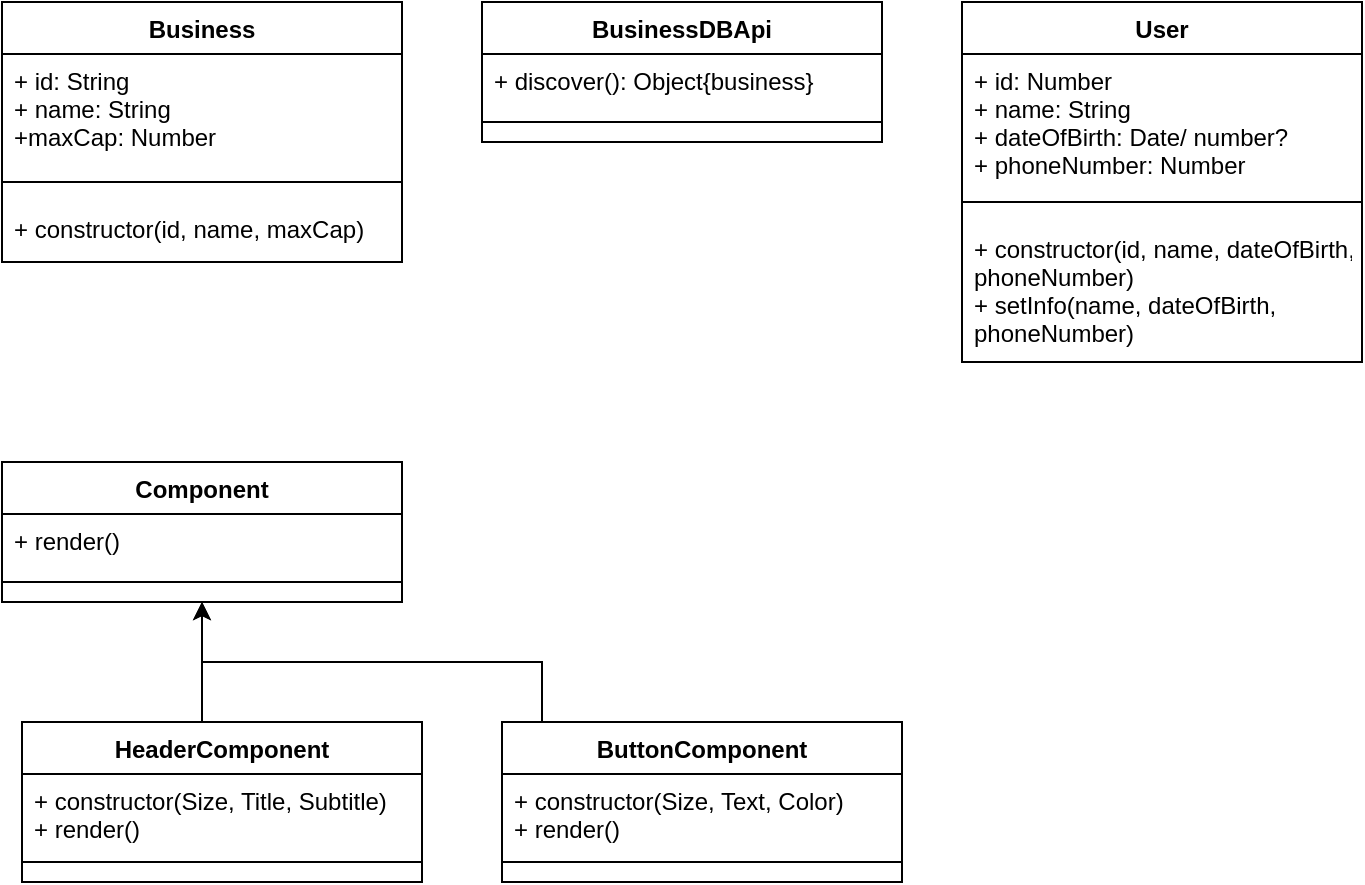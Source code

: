 <mxfile version="14.0.5" type="device"><diagram id="C5RBs43oDa-KdzZeNtuy" name="Page-1"><mxGraphModel dx="981" dy="548" grid="1" gridSize="10" guides="1" tooltips="1" connect="1" arrows="1" fold="1" page="1" pageScale="1" pageWidth="827" pageHeight="1169" math="0" shadow="0"><root><mxCell id="WIyWlLk6GJQsqaUBKTNV-0"/><mxCell id="WIyWlLk6GJQsqaUBKTNV-1" parent="WIyWlLk6GJQsqaUBKTNV-0"/><mxCell id="3pwNaLpEj1R-Tds2Ixx5-5" value="Business" style="swimlane;fontStyle=1;align=center;verticalAlign=top;childLayout=stackLayout;horizontal=1;startSize=26;horizontalStack=0;resizeParent=1;resizeParentMax=0;resizeLast=0;collapsible=1;marginBottom=0;" vertex="1" parent="WIyWlLk6GJQsqaUBKTNV-1"><mxGeometry x="40" y="30" width="200" height="130" as="geometry"/></mxCell><mxCell id="3pwNaLpEj1R-Tds2Ixx5-6" value="+ id: String&#10;+ name: String&#10;+maxCap: Number" style="text;strokeColor=none;fillColor=none;align=left;verticalAlign=top;spacingLeft=4;spacingRight=4;overflow=hidden;rotatable=0;points=[[0,0.5],[1,0.5]];portConstraint=eastwest;" vertex="1" parent="3pwNaLpEj1R-Tds2Ixx5-5"><mxGeometry y="26" width="200" height="54" as="geometry"/></mxCell><mxCell id="3pwNaLpEj1R-Tds2Ixx5-7" value="" style="line;strokeWidth=1;fillColor=none;align=left;verticalAlign=middle;spacingTop=-1;spacingLeft=3;spacingRight=3;rotatable=0;labelPosition=right;points=[];portConstraint=eastwest;" vertex="1" parent="3pwNaLpEj1R-Tds2Ixx5-5"><mxGeometry y="80" width="200" height="20" as="geometry"/></mxCell><mxCell id="3pwNaLpEj1R-Tds2Ixx5-8" value="+ constructor(id, name, maxCap)" style="text;strokeColor=none;fillColor=none;align=left;verticalAlign=top;spacingLeft=4;spacingRight=4;overflow=hidden;rotatable=0;points=[[0,0.5],[1,0.5]];portConstraint=eastwest;" vertex="1" parent="3pwNaLpEj1R-Tds2Ixx5-5"><mxGeometry y="100" width="200" height="30" as="geometry"/></mxCell><mxCell id="3pwNaLpEj1R-Tds2Ixx5-9" value="BusinessDBApi" style="swimlane;fontStyle=1;align=center;verticalAlign=top;childLayout=stackLayout;horizontal=1;startSize=26;horizontalStack=0;resizeParent=1;resizeParentMax=0;resizeLast=0;collapsible=1;marginBottom=0;" vertex="1" parent="WIyWlLk6GJQsqaUBKTNV-1"><mxGeometry x="280" y="30" width="200" height="70" as="geometry"/></mxCell><mxCell id="3pwNaLpEj1R-Tds2Ixx5-10" value="+ discover(): Object{business}" style="text;strokeColor=none;fillColor=none;align=left;verticalAlign=top;spacingLeft=4;spacingRight=4;overflow=hidden;rotatable=0;points=[[0,0.5],[1,0.5]];portConstraint=eastwest;" vertex="1" parent="3pwNaLpEj1R-Tds2Ixx5-9"><mxGeometry y="26" width="200" height="24" as="geometry"/></mxCell><mxCell id="3pwNaLpEj1R-Tds2Ixx5-11" value="" style="line;strokeWidth=1;fillColor=none;align=left;verticalAlign=middle;spacingTop=-1;spacingLeft=3;spacingRight=3;rotatable=0;labelPosition=right;points=[];portConstraint=eastwest;" vertex="1" parent="3pwNaLpEj1R-Tds2Ixx5-9"><mxGeometry y="50" width="200" height="20" as="geometry"/></mxCell><mxCell id="3pwNaLpEj1R-Tds2Ixx5-13" value="Component" style="swimlane;fontStyle=1;align=center;verticalAlign=top;childLayout=stackLayout;horizontal=1;startSize=26;horizontalStack=0;resizeParent=1;resizeParentMax=0;resizeLast=0;collapsible=1;marginBottom=0;" vertex="1" parent="WIyWlLk6GJQsqaUBKTNV-1"><mxGeometry x="40" y="260" width="200" height="70" as="geometry"/></mxCell><mxCell id="3pwNaLpEj1R-Tds2Ixx5-14" value="+ render()" style="text;strokeColor=none;fillColor=none;align=left;verticalAlign=top;spacingLeft=4;spacingRight=4;overflow=hidden;rotatable=0;points=[[0,0.5],[1,0.5]];portConstraint=eastwest;" vertex="1" parent="3pwNaLpEj1R-Tds2Ixx5-13"><mxGeometry y="26" width="200" height="24" as="geometry"/></mxCell><mxCell id="3pwNaLpEj1R-Tds2Ixx5-15" value="" style="line;strokeWidth=1;fillColor=none;align=left;verticalAlign=middle;spacingTop=-1;spacingLeft=3;spacingRight=3;rotatable=0;labelPosition=right;points=[];portConstraint=eastwest;" vertex="1" parent="3pwNaLpEj1R-Tds2Ixx5-13"><mxGeometry y="50" width="200" height="20" as="geometry"/></mxCell><mxCell id="3pwNaLpEj1R-Tds2Ixx5-19" style="edgeStyle=orthogonalEdgeStyle;rounded=0;orthogonalLoop=1;jettySize=auto;html=1;entryX=0.5;entryY=1;entryDx=0;entryDy=0;" edge="1" parent="WIyWlLk6GJQsqaUBKTNV-1" source="3pwNaLpEj1R-Tds2Ixx5-16" target="3pwNaLpEj1R-Tds2Ixx5-13"><mxGeometry relative="1" as="geometry"><Array as="points"><mxPoint x="310" y="360"/><mxPoint x="140" y="360"/></Array></mxGeometry></mxCell><mxCell id="3pwNaLpEj1R-Tds2Ixx5-16" value="ButtonComponent" style="swimlane;fontStyle=1;align=center;verticalAlign=top;childLayout=stackLayout;horizontal=1;startSize=26;horizontalStack=0;resizeParent=1;resizeParentMax=0;resizeLast=0;collapsible=1;marginBottom=0;" vertex="1" parent="WIyWlLk6GJQsqaUBKTNV-1"><mxGeometry x="290" y="390" width="200" height="80" as="geometry"/></mxCell><mxCell id="3pwNaLpEj1R-Tds2Ixx5-17" value="+ constructor(Size, Text, Color)&#10;+ render()" style="text;strokeColor=none;fillColor=none;align=left;verticalAlign=top;spacingLeft=4;spacingRight=4;overflow=hidden;rotatable=0;points=[[0,0.5],[1,0.5]];portConstraint=eastwest;" vertex="1" parent="3pwNaLpEj1R-Tds2Ixx5-16"><mxGeometry y="26" width="200" height="34" as="geometry"/></mxCell><mxCell id="3pwNaLpEj1R-Tds2Ixx5-18" value="" style="line;strokeWidth=1;fillColor=none;align=left;verticalAlign=middle;spacingTop=-1;spacingLeft=3;spacingRight=3;rotatable=0;labelPosition=right;points=[];portConstraint=eastwest;" vertex="1" parent="3pwNaLpEj1R-Tds2Ixx5-16"><mxGeometry y="60" width="200" height="20" as="geometry"/></mxCell><mxCell id="3pwNaLpEj1R-Tds2Ixx5-23" style="edgeStyle=orthogonalEdgeStyle;rounded=0;orthogonalLoop=1;jettySize=auto;html=1;entryX=0.5;entryY=1;entryDx=0;entryDy=0;" edge="1" parent="WIyWlLk6GJQsqaUBKTNV-1" source="3pwNaLpEj1R-Tds2Ixx5-20" target="3pwNaLpEj1R-Tds2Ixx5-13"><mxGeometry relative="1" as="geometry"><Array as="points"><mxPoint x="140" y="380"/><mxPoint x="140" y="380"/></Array></mxGeometry></mxCell><mxCell id="3pwNaLpEj1R-Tds2Ixx5-20" value="HeaderComponent" style="swimlane;fontStyle=1;align=center;verticalAlign=top;childLayout=stackLayout;horizontal=1;startSize=26;horizontalStack=0;resizeParent=1;resizeParentMax=0;resizeLast=0;collapsible=1;marginBottom=0;" vertex="1" parent="WIyWlLk6GJQsqaUBKTNV-1"><mxGeometry x="50" y="390" width="200" height="80" as="geometry"/></mxCell><mxCell id="3pwNaLpEj1R-Tds2Ixx5-21" value="+ constructor(Size, Title, Subtitle)&#10;+ render()" style="text;strokeColor=none;fillColor=none;align=left;verticalAlign=top;spacingLeft=4;spacingRight=4;overflow=hidden;rotatable=0;points=[[0,0.5],[1,0.5]];portConstraint=eastwest;" vertex="1" parent="3pwNaLpEj1R-Tds2Ixx5-20"><mxGeometry y="26" width="200" height="34" as="geometry"/></mxCell><mxCell id="3pwNaLpEj1R-Tds2Ixx5-22" value="" style="line;strokeWidth=1;fillColor=none;align=left;verticalAlign=middle;spacingTop=-1;spacingLeft=3;spacingRight=3;rotatable=0;labelPosition=right;points=[];portConstraint=eastwest;" vertex="1" parent="3pwNaLpEj1R-Tds2Ixx5-20"><mxGeometry y="60" width="200" height="20" as="geometry"/></mxCell><mxCell id="3pwNaLpEj1R-Tds2Ixx5-24" value="User" style="swimlane;fontStyle=1;align=center;verticalAlign=top;childLayout=stackLayout;horizontal=1;startSize=26;horizontalStack=0;resizeParent=1;resizeParentMax=0;resizeLast=0;collapsible=1;marginBottom=0;" vertex="1" parent="WIyWlLk6GJQsqaUBKTNV-1"><mxGeometry x="520" y="30" width="200" height="180" as="geometry"/></mxCell><mxCell id="3pwNaLpEj1R-Tds2Ixx5-25" value="+ id: Number&#10;+ name: String&#10;+ dateOfBirth: Date/ number?&#10;+ phoneNumber: Number" style="text;strokeColor=none;fillColor=none;align=left;verticalAlign=top;spacingLeft=4;spacingRight=4;overflow=hidden;rotatable=0;points=[[0,0.5],[1,0.5]];portConstraint=eastwest;" vertex="1" parent="3pwNaLpEj1R-Tds2Ixx5-24"><mxGeometry y="26" width="200" height="64" as="geometry"/></mxCell><mxCell id="3pwNaLpEj1R-Tds2Ixx5-26" value="" style="line;strokeWidth=1;fillColor=none;align=left;verticalAlign=middle;spacingTop=-1;spacingLeft=3;spacingRight=3;rotatable=0;labelPosition=right;points=[];portConstraint=eastwest;" vertex="1" parent="3pwNaLpEj1R-Tds2Ixx5-24"><mxGeometry y="90" width="200" height="20" as="geometry"/></mxCell><mxCell id="3pwNaLpEj1R-Tds2Ixx5-27" value="+ constructor(id, name, dateOfBirth, &#10;phoneNumber)&#10;+ setInfo(name, dateOfBirth, &#10;phoneNumber)" style="text;strokeColor=none;fillColor=none;align=left;verticalAlign=top;spacingLeft=4;spacingRight=4;overflow=hidden;rotatable=0;points=[[0,0.5],[1,0.5]];portConstraint=eastwest;" vertex="1" parent="3pwNaLpEj1R-Tds2Ixx5-24"><mxGeometry y="110" width="200" height="70" as="geometry"/></mxCell></root></mxGraphModel></diagram></mxfile>